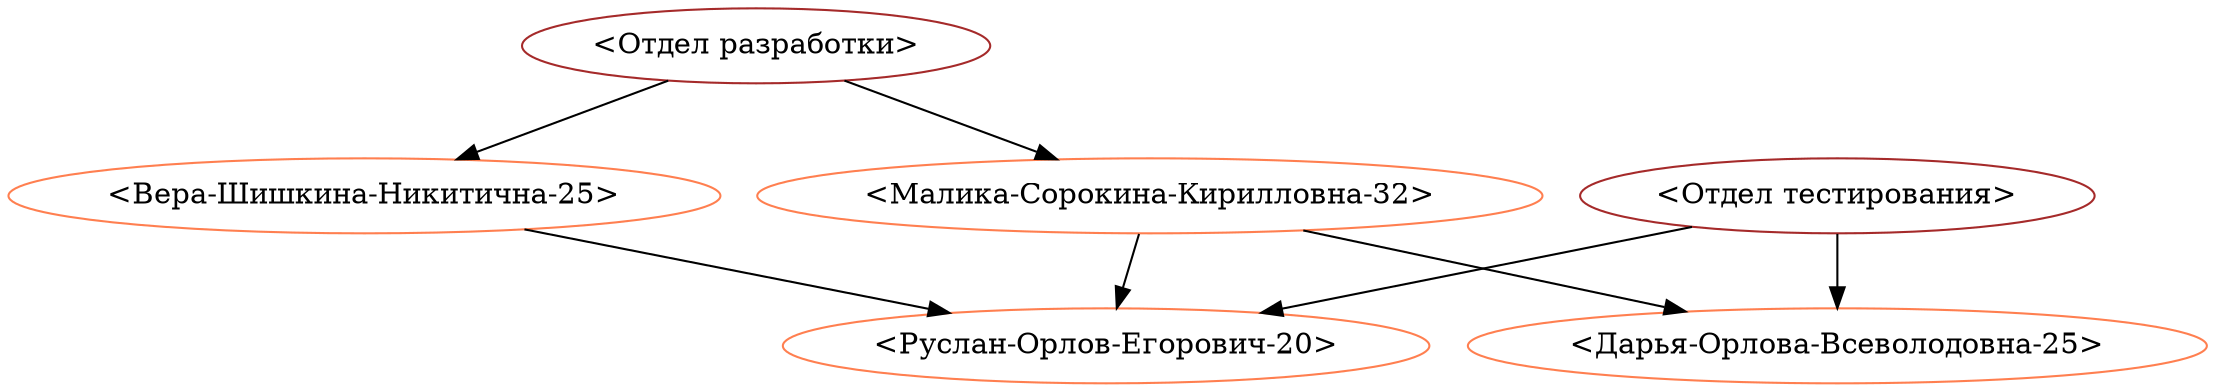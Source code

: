 digraph G {
0 [label="<Отдел тестирования>", color="#A52A2AFF"];
1 [label="<Руслан-Орлов-Егорович-20>", color="#FF7F50FF"];
2 [label="<Отдел разработки>", color="#A52A2AFF"];
3 [label="<Вера-Шишкина-Никитична-25>", color="#FF7F50FF"];
4 [label="<Малика-Сорокина-Кирилловна-32>", color="#FF7F50FF"];
5 [label="<Дарья-Орлова-Всеволодовна-25>", color="#FF7F50FF"];
0 -> 1 [];
0 -> 5 [];
2 -> 3 [];
2 -> 4 [];
3 -> 1 [];
4 -> 1 [];
4 -> 5 [];
}
